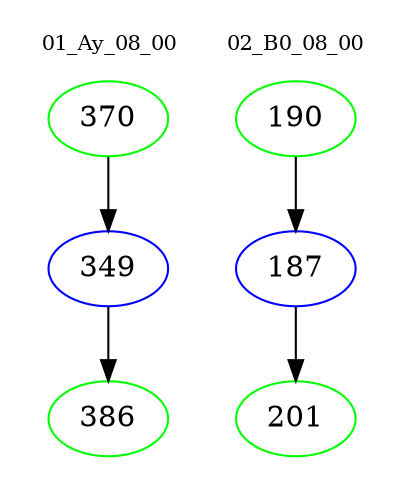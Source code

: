 digraph{
subgraph cluster_0 {
color = white
label = "01_Ay_08_00";
fontsize=10;
T0_370 [label="370", color="green"]
T0_370 -> T0_349 [color="black"]
T0_349 [label="349", color="blue"]
T0_349 -> T0_386 [color="black"]
T0_386 [label="386", color="green"]
}
subgraph cluster_1 {
color = white
label = "02_B0_08_00";
fontsize=10;
T1_190 [label="190", color="green"]
T1_190 -> T1_187 [color="black"]
T1_187 [label="187", color="blue"]
T1_187 -> T1_201 [color="black"]
T1_201 [label="201", color="green"]
}
}

